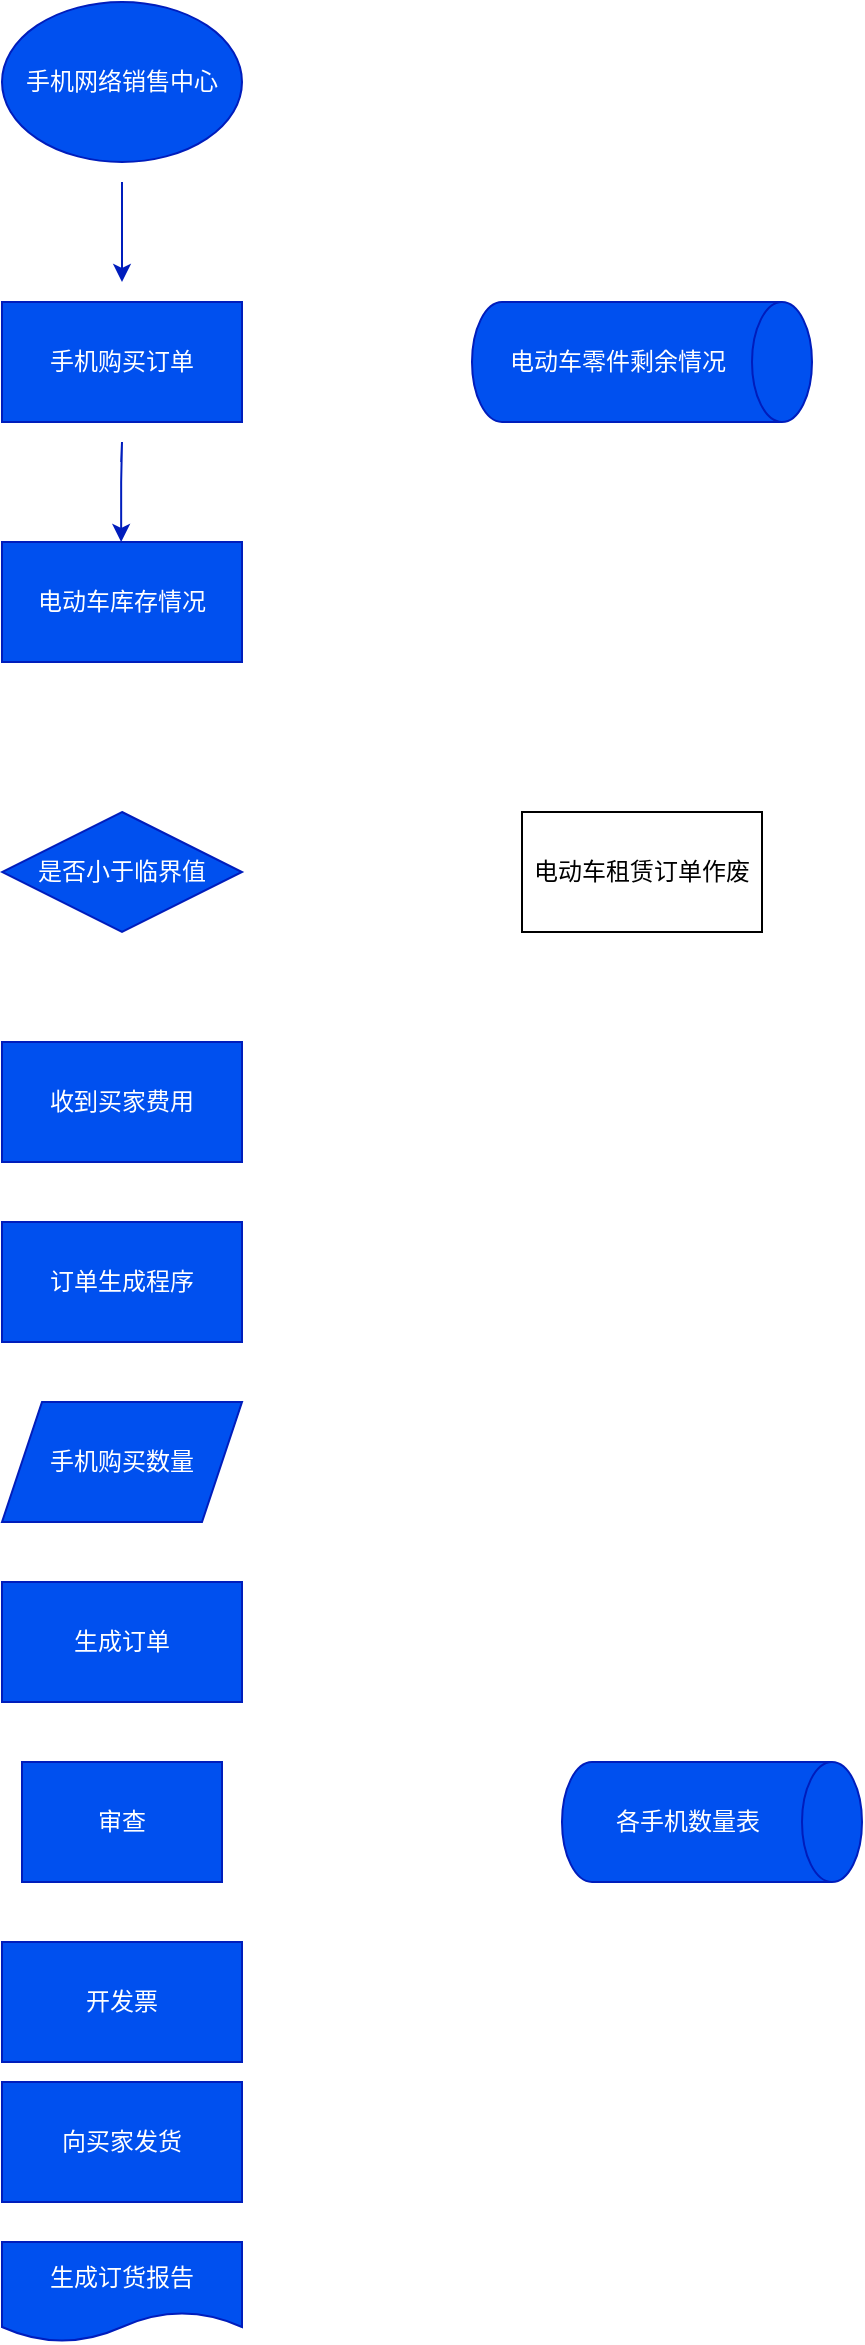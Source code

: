 <mxfile version="24.7.15">
  <diagram id="C5RBs43oDa-KdzZeNtuy" name="Page-1">
    <mxGraphModel dx="586" dy="792" grid="1" gridSize="10" guides="1" tooltips="1" connect="1" arrows="1" fold="1" page="1" pageScale="1" pageWidth="827" pageHeight="1169" math="0" shadow="0">
      <root>
        <mxCell id="WIyWlLk6GJQsqaUBKTNV-0" />
        <mxCell id="WIyWlLk6GJQsqaUBKTNV-1" parent="WIyWlLk6GJQsqaUBKTNV-0" />
        <mxCell id="ZbWktOex601hntvroN2w-0" value="手机网络销售中心" style="ellipse;whiteSpace=wrap;html=1;fillColor=#0050ef;strokeColor=#001DBC;fontColor=#ffffff;" parent="WIyWlLk6GJQsqaUBKTNV-1" vertex="1">
          <mxGeometry x="330" y="120" width="120" height="80" as="geometry" />
        </mxCell>
        <mxCell id="ZbWktOex601hntvroN2w-1" value="手机购买订单" style="rounded=0;whiteSpace=wrap;html=1;fillColor=#0050ef;fontColor=#ffffff;strokeColor=#001DBC;" parent="WIyWlLk6GJQsqaUBKTNV-1" vertex="1">
          <mxGeometry x="330" y="270" width="120" height="60" as="geometry" />
        </mxCell>
        <mxCell id="ZbWktOex601hntvroN2w-2" value="" style="endArrow=classic;html=1;rounded=0;fillColor=#0050ef;strokeColor=#001DBC;" parent="WIyWlLk6GJQsqaUBKTNV-1" edge="1">
          <mxGeometry width="50" height="50" relative="1" as="geometry">
            <mxPoint x="390" y="210" as="sourcePoint" />
            <mxPoint x="390" y="260" as="targetPoint" />
          </mxGeometry>
        </mxCell>
        <mxCell id="ZbWktOex601hntvroN2w-3" value="电动车库存情况" style="rounded=0;whiteSpace=wrap;html=1;fillColor=#0050ef;fontColor=#ffffff;strokeColor=#001DBC;" parent="WIyWlLk6GJQsqaUBKTNV-1" vertex="1">
          <mxGeometry x="330" y="390" width="120" height="60" as="geometry" />
        </mxCell>
        <mxCell id="ZbWktOex601hntvroN2w-4" value="" style="endArrow=classic;html=1;rounded=0;fillColor=#0050ef;strokeColor=#001DBC;" parent="WIyWlLk6GJQsqaUBKTNV-1" edge="1">
          <mxGeometry width="50" height="50" relative="1" as="geometry">
            <mxPoint x="389.58" y="350" as="sourcePoint" />
            <mxPoint x="389.58" y="390" as="targetPoint" />
            <Array as="points">
              <mxPoint x="390" y="340" />
              <mxPoint x="389.58" y="360" />
            </Array>
          </mxGeometry>
        </mxCell>
        <mxCell id="ZbWktOex601hntvroN2w-5" value="是否小于临界值" style="rhombus;whiteSpace=wrap;html=1;fillColor=#0050ef;fontColor=#ffffff;strokeColor=#001DBC;" parent="WIyWlLk6GJQsqaUBKTNV-1" vertex="1">
          <mxGeometry x="330" y="525" width="120" height="60" as="geometry" />
        </mxCell>
        <mxCell id="ZbWktOex601hntvroN2w-10" value="收到买家费用" style="rounded=0;whiteSpace=wrap;html=1;fillColor=#0050ef;fontColor=#ffffff;strokeColor=#001DBC;" parent="WIyWlLk6GJQsqaUBKTNV-1" vertex="1">
          <mxGeometry x="330" y="640" width="120" height="60" as="geometry" />
        </mxCell>
        <mxCell id="ZbWktOex601hntvroN2w-11" value="电动车零件剩余情况" style="shape=cylinder3;whiteSpace=wrap;html=1;boundedLbl=1;backgroundOutline=1;size=15;rotation=90;movable=1;resizable=1;rotatable=1;deletable=1;editable=1;locked=0;connectable=1;fillColor=#0050ef;fontColor=#ffffff;strokeColor=#001DBC;textDirection=ltr;labelPosition=center;verticalLabelPosition=middle;align=center;verticalAlign=middle;horizontal=0;" parent="WIyWlLk6GJQsqaUBKTNV-1" vertex="1">
          <mxGeometry x="620" y="215" width="60" height="170" as="geometry" />
        </mxCell>
        <mxCell id="ZbWktOex601hntvroN2w-12" value="电动车租赁订单作废" style="rounded=0;whiteSpace=wrap;html=1;" parent="WIyWlLk6GJQsqaUBKTNV-1" vertex="1">
          <mxGeometry x="590" y="525" width="120" height="60" as="geometry" />
        </mxCell>
        <mxCell id="j7-N3N7JFlxdxde-ol02-0" value="订单生成程序" style="rounded=0;whiteSpace=wrap;html=1;fillColor=#0050ef;fontColor=#ffffff;strokeColor=#001DBC;" vertex="1" parent="WIyWlLk6GJQsqaUBKTNV-1">
          <mxGeometry x="330" y="730" width="120" height="60" as="geometry" />
        </mxCell>
        <mxCell id="j7-N3N7JFlxdxde-ol02-2" value="生成订单" style="rounded=0;whiteSpace=wrap;html=1;fillColor=#0050ef;fontColor=#ffffff;strokeColor=#001DBC;" vertex="1" parent="WIyWlLk6GJQsqaUBKTNV-1">
          <mxGeometry x="330" y="910" width="120" height="60" as="geometry" />
        </mxCell>
        <mxCell id="j7-N3N7JFlxdxde-ol02-3" value="审查" style="rounded=0;whiteSpace=wrap;html=1;fillColor=#0050ef;fontColor=#ffffff;strokeColor=#001DBC;" vertex="1" parent="WIyWlLk6GJQsqaUBKTNV-1">
          <mxGeometry x="340" y="1000" width="100" height="60" as="geometry" />
        </mxCell>
        <mxCell id="j7-N3N7JFlxdxde-ol02-4" value="开发票" style="rounded=0;whiteSpace=wrap;html=1;fillColor=#0050ef;fontColor=#ffffff;strokeColor=#001DBC;" vertex="1" parent="WIyWlLk6GJQsqaUBKTNV-1">
          <mxGeometry x="330" y="1090" width="120" height="60" as="geometry" />
        </mxCell>
        <mxCell id="j7-N3N7JFlxdxde-ol02-5" value="手机购买数量" style="shape=parallelogram;perimeter=parallelogramPerimeter;whiteSpace=wrap;html=1;fixedSize=1;fillColor=#0050ef;fontColor=#ffffff;strokeColor=#001DBC;" vertex="1" parent="WIyWlLk6GJQsqaUBKTNV-1">
          <mxGeometry x="330" y="820" width="120" height="60" as="geometry" />
        </mxCell>
        <mxCell id="j7-N3N7JFlxdxde-ol02-7" value="向买家发货" style="rounded=0;whiteSpace=wrap;html=1;fillColor=#0050ef;fontColor=#ffffff;strokeColor=#001DBC;" vertex="1" parent="WIyWlLk6GJQsqaUBKTNV-1">
          <mxGeometry x="330" y="1160" width="120" height="60" as="geometry" />
        </mxCell>
        <mxCell id="j7-N3N7JFlxdxde-ol02-9" value="生成订货报告" style="shape=document;whiteSpace=wrap;html=1;boundedLbl=1;fillColor=#0050ef;fontColor=#ffffff;strokeColor=#001DBC;" vertex="1" parent="WIyWlLk6GJQsqaUBKTNV-1">
          <mxGeometry x="330" y="1240" width="120" height="50" as="geometry" />
        </mxCell>
        <mxCell id="j7-N3N7JFlxdxde-ol02-10" value="各手机数量表" style="shape=cylinder3;whiteSpace=wrap;html=1;boundedLbl=1;backgroundOutline=1;size=15;direction=south;fillColor=#0050ef;fontColor=#ffffff;strokeColor=#001DBC;" vertex="1" parent="WIyWlLk6GJQsqaUBKTNV-1">
          <mxGeometry x="610" y="1000" width="150" height="60" as="geometry" />
        </mxCell>
      </root>
    </mxGraphModel>
  </diagram>
</mxfile>
